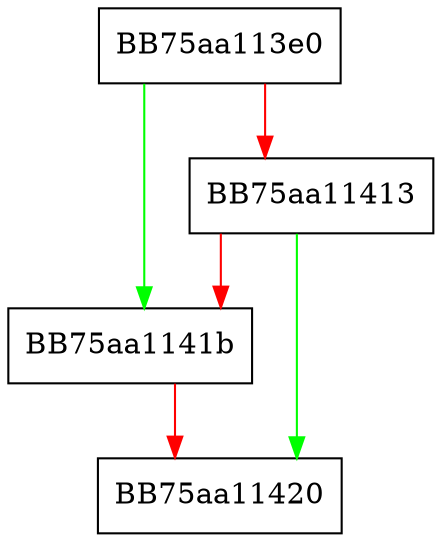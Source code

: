 digraph RpfAPI_VFS_DeleteFile {
  node [shape="box"];
  graph [splines=ortho];
  BB75aa113e0 -> BB75aa1141b [color="green"];
  BB75aa113e0 -> BB75aa11413 [color="red"];
  BB75aa11413 -> BB75aa11420 [color="green"];
  BB75aa11413 -> BB75aa1141b [color="red"];
  BB75aa1141b -> BB75aa11420 [color="red"];
}